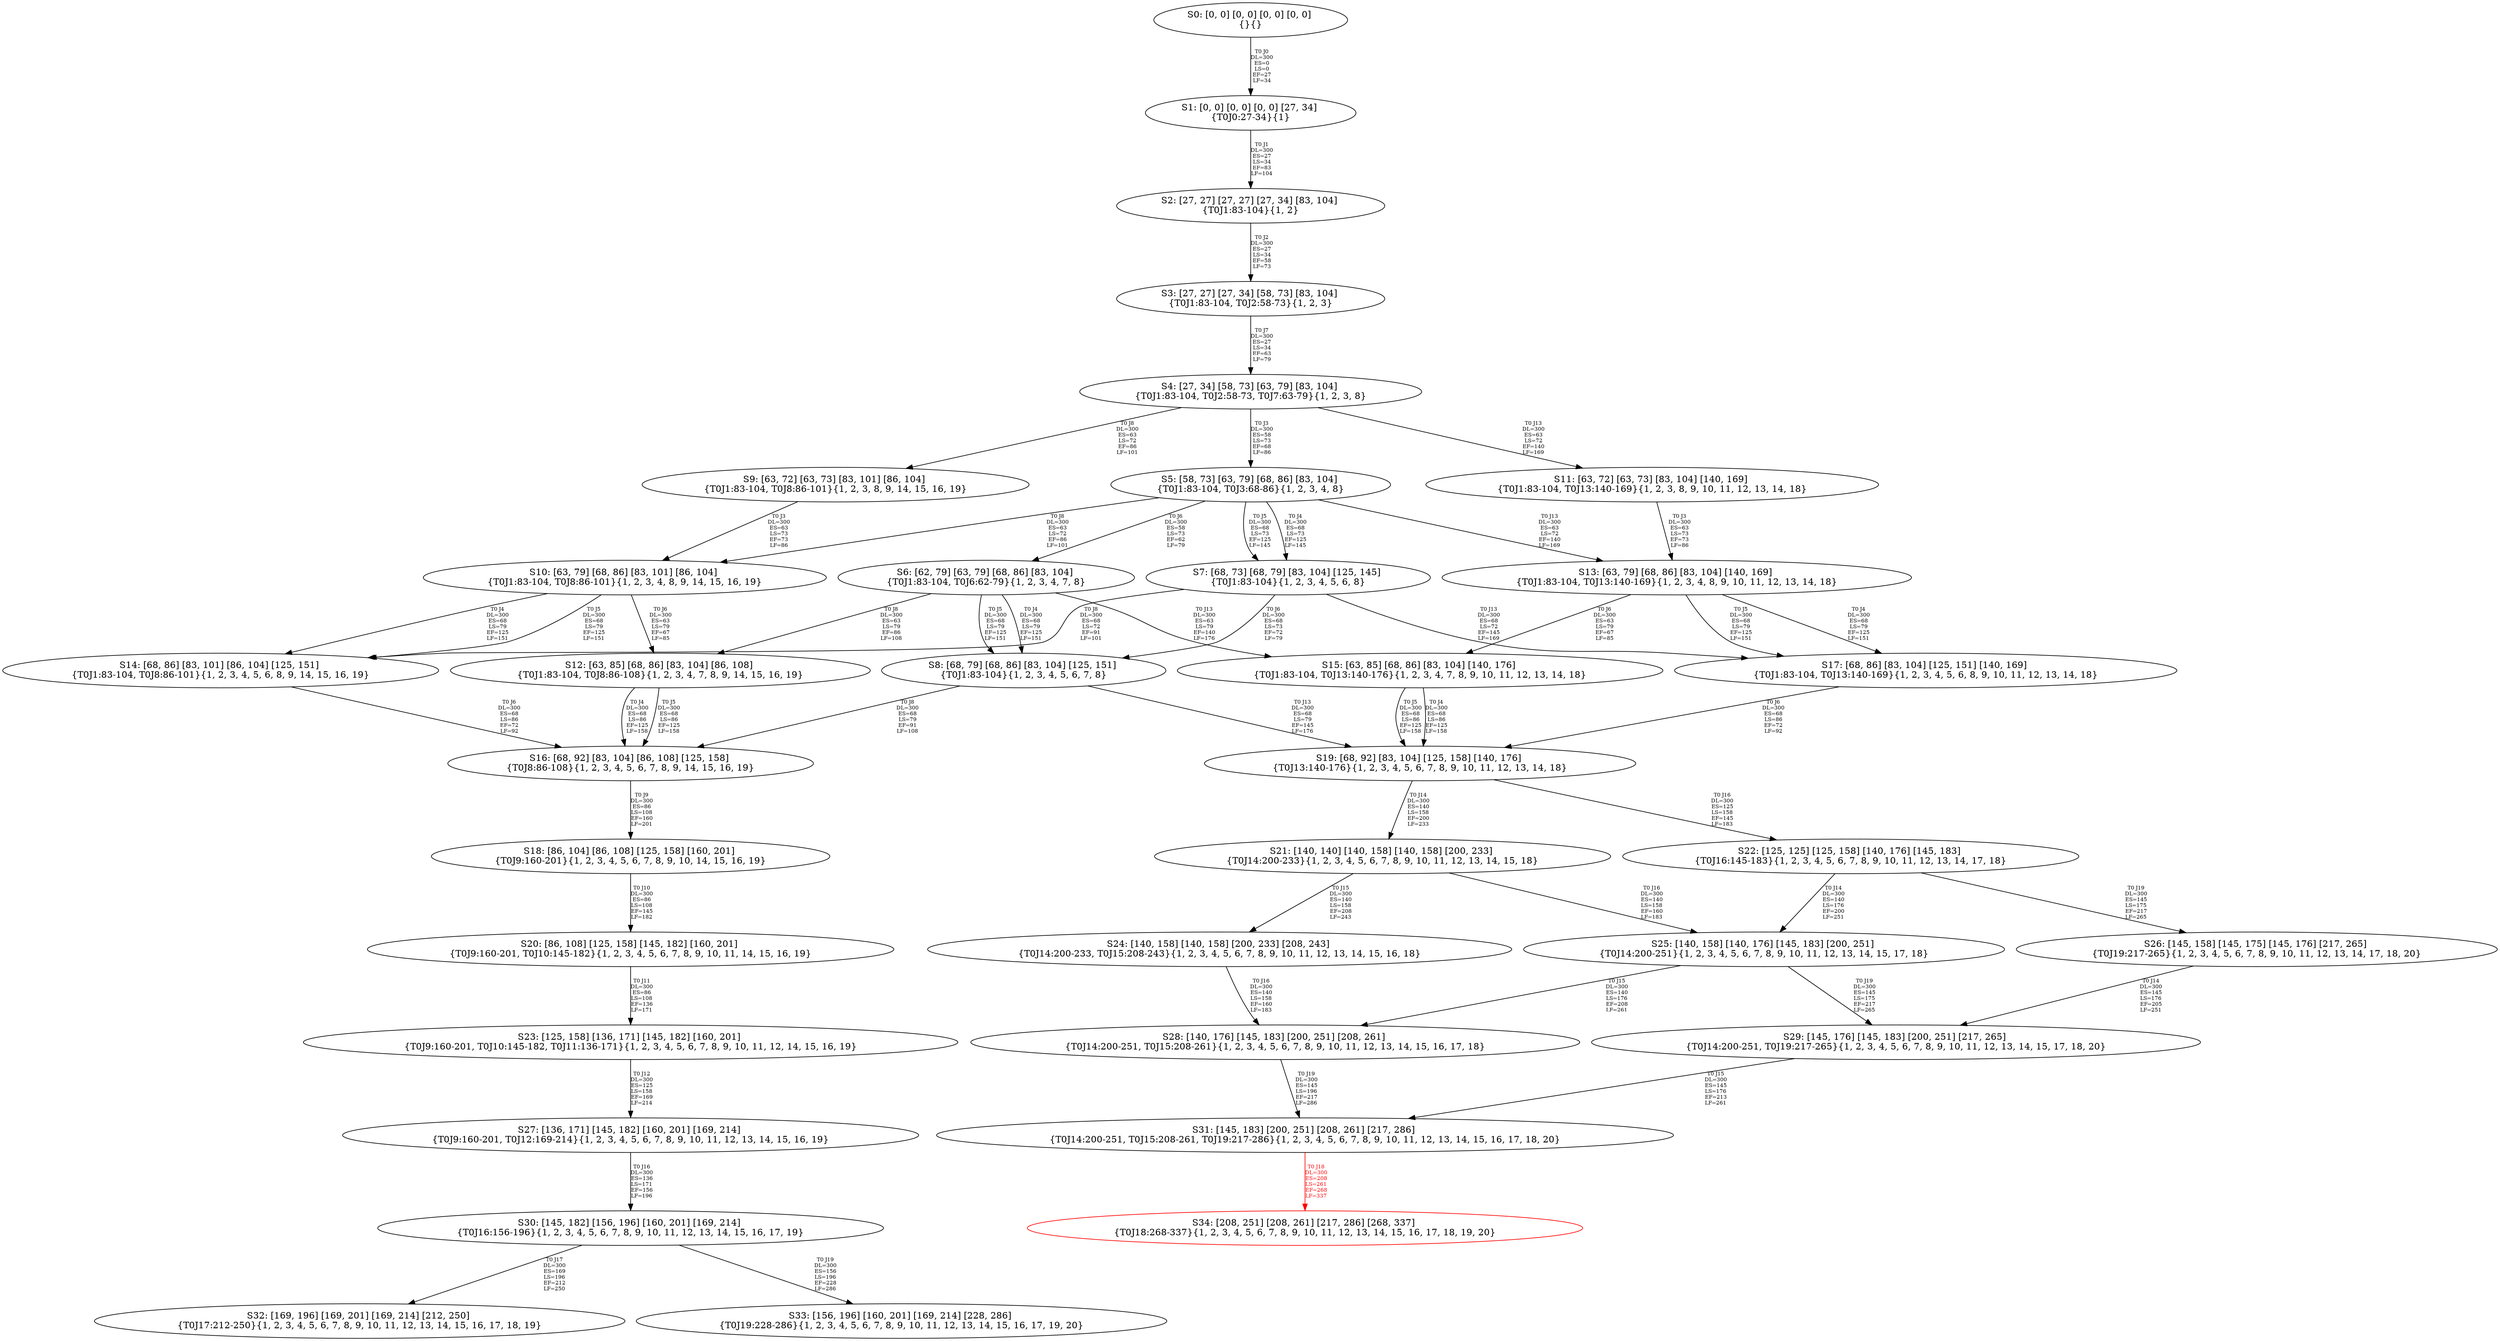 digraph {
	S0[label="S0: [0, 0] [0, 0] [0, 0] [0, 0] \n{}{}"];
	S1[label="S1: [0, 0] [0, 0] [0, 0] [27, 34] \n{T0J0:27-34}{1}"];
	S2[label="S2: [27, 27] [27, 27] [27, 34] [83, 104] \n{T0J1:83-104}{1, 2}"];
	S3[label="S3: [27, 27] [27, 34] [58, 73] [83, 104] \n{T0J1:83-104, T0J2:58-73}{1, 2, 3}"];
	S4[label="S4: [27, 34] [58, 73] [63, 79] [83, 104] \n{T0J1:83-104, T0J2:58-73, T0J7:63-79}{1, 2, 3, 8}"];
	S5[label="S5: [58, 73] [63, 79] [68, 86] [83, 104] \n{T0J1:83-104, T0J3:68-86}{1, 2, 3, 4, 8}"];
	S6[label="S6: [62, 79] [63, 79] [68, 86] [83, 104] \n{T0J1:83-104, T0J6:62-79}{1, 2, 3, 4, 7, 8}"];
	S7[label="S7: [68, 73] [68, 79] [83, 104] [125, 145] \n{T0J1:83-104}{1, 2, 3, 4, 5, 6, 8}"];
	S8[label="S8: [68, 79] [68, 86] [83, 104] [125, 151] \n{T0J1:83-104}{1, 2, 3, 4, 5, 6, 7, 8}"];
	S9[label="S9: [63, 72] [63, 73] [83, 101] [86, 104] \n{T0J1:83-104, T0J8:86-101}{1, 2, 3, 8, 9, 14, 15, 16, 19}"];
	S10[label="S10: [63, 79] [68, 86] [83, 101] [86, 104] \n{T0J1:83-104, T0J8:86-101}{1, 2, 3, 4, 8, 9, 14, 15, 16, 19}"];
	S11[label="S11: [63, 72] [63, 73] [83, 104] [140, 169] \n{T0J1:83-104, T0J13:140-169}{1, 2, 3, 8, 9, 10, 11, 12, 13, 14, 18}"];
	S12[label="S12: [63, 85] [68, 86] [83, 104] [86, 108] \n{T0J1:83-104, T0J8:86-108}{1, 2, 3, 4, 7, 8, 9, 14, 15, 16, 19}"];
	S13[label="S13: [63, 79] [68, 86] [83, 104] [140, 169] \n{T0J1:83-104, T0J13:140-169}{1, 2, 3, 4, 8, 9, 10, 11, 12, 13, 14, 18}"];
	S14[label="S14: [68, 86] [83, 101] [86, 104] [125, 151] \n{T0J1:83-104, T0J8:86-101}{1, 2, 3, 4, 5, 6, 8, 9, 14, 15, 16, 19}"];
	S15[label="S15: [63, 85] [68, 86] [83, 104] [140, 176] \n{T0J1:83-104, T0J13:140-176}{1, 2, 3, 4, 7, 8, 9, 10, 11, 12, 13, 14, 18}"];
	S16[label="S16: [68, 92] [83, 104] [86, 108] [125, 158] \n{T0J8:86-108}{1, 2, 3, 4, 5, 6, 7, 8, 9, 14, 15, 16, 19}"];
	S17[label="S17: [68, 86] [83, 104] [125, 151] [140, 169] \n{T0J1:83-104, T0J13:140-169}{1, 2, 3, 4, 5, 6, 8, 9, 10, 11, 12, 13, 14, 18}"];
	S18[label="S18: [86, 104] [86, 108] [125, 158] [160, 201] \n{T0J9:160-201}{1, 2, 3, 4, 5, 6, 7, 8, 9, 10, 14, 15, 16, 19}"];
	S19[label="S19: [68, 92] [83, 104] [125, 158] [140, 176] \n{T0J13:140-176}{1, 2, 3, 4, 5, 6, 7, 8, 9, 10, 11, 12, 13, 14, 18}"];
	S20[label="S20: [86, 108] [125, 158] [145, 182] [160, 201] \n{T0J9:160-201, T0J10:145-182}{1, 2, 3, 4, 5, 6, 7, 8, 9, 10, 11, 14, 15, 16, 19}"];
	S21[label="S21: [140, 140] [140, 158] [140, 158] [200, 233] \n{T0J14:200-233}{1, 2, 3, 4, 5, 6, 7, 8, 9, 10, 11, 12, 13, 14, 15, 18}"];
	S22[label="S22: [125, 125] [125, 158] [140, 176] [145, 183] \n{T0J16:145-183}{1, 2, 3, 4, 5, 6, 7, 8, 9, 10, 11, 12, 13, 14, 17, 18}"];
	S23[label="S23: [125, 158] [136, 171] [145, 182] [160, 201] \n{T0J9:160-201, T0J10:145-182, T0J11:136-171}{1, 2, 3, 4, 5, 6, 7, 8, 9, 10, 11, 12, 14, 15, 16, 19}"];
	S24[label="S24: [140, 158] [140, 158] [200, 233] [208, 243] \n{T0J14:200-233, T0J15:208-243}{1, 2, 3, 4, 5, 6, 7, 8, 9, 10, 11, 12, 13, 14, 15, 16, 18}"];
	S25[label="S25: [140, 158] [140, 176] [145, 183] [200, 251] \n{T0J14:200-251}{1, 2, 3, 4, 5, 6, 7, 8, 9, 10, 11, 12, 13, 14, 15, 17, 18}"];
	S26[label="S26: [145, 158] [145, 175] [145, 176] [217, 265] \n{T0J19:217-265}{1, 2, 3, 4, 5, 6, 7, 8, 9, 10, 11, 12, 13, 14, 17, 18, 20}"];
	S27[label="S27: [136, 171] [145, 182] [160, 201] [169, 214] \n{T0J9:160-201, T0J12:169-214}{1, 2, 3, 4, 5, 6, 7, 8, 9, 10, 11, 12, 13, 14, 15, 16, 19}"];
	S28[label="S28: [140, 176] [145, 183] [200, 251] [208, 261] \n{T0J14:200-251, T0J15:208-261}{1, 2, 3, 4, 5, 6, 7, 8, 9, 10, 11, 12, 13, 14, 15, 16, 17, 18}"];
	S29[label="S29: [145, 176] [145, 183] [200, 251] [217, 265] \n{T0J14:200-251, T0J19:217-265}{1, 2, 3, 4, 5, 6, 7, 8, 9, 10, 11, 12, 13, 14, 15, 17, 18, 20}"];
	S30[label="S30: [145, 182] [156, 196] [160, 201] [169, 214] \n{T0J16:156-196}{1, 2, 3, 4, 5, 6, 7, 8, 9, 10, 11, 12, 13, 14, 15, 16, 17, 19}"];
	S31[label="S31: [145, 183] [200, 251] [208, 261] [217, 286] \n{T0J14:200-251, T0J15:208-261, T0J19:217-286}{1, 2, 3, 4, 5, 6, 7, 8, 9, 10, 11, 12, 13, 14, 15, 16, 17, 18, 20}"];
	S32[label="S32: [169, 196] [169, 201] [169, 214] [212, 250] \n{T0J17:212-250}{1, 2, 3, 4, 5, 6, 7, 8, 9, 10, 11, 12, 13, 14, 15, 16, 17, 18, 19}"];
	S33[label="S33: [156, 196] [160, 201] [169, 214] [228, 286] \n{T0J19:228-286}{1, 2, 3, 4, 5, 6, 7, 8, 9, 10, 11, 12, 13, 14, 15, 16, 17, 19, 20}"];
	S34[label="S34: [208, 251] [208, 261] [217, 286] [268, 337] \n{T0J18:268-337}{1, 2, 3, 4, 5, 6, 7, 8, 9, 10, 11, 12, 13, 14, 15, 16, 17, 18, 19, 20}"];
	S0 -> S1[label="T0 J0\nDL=300\nES=0\nLS=0\nEF=27\nLF=34",fontsize=8];
	S1 -> S2[label="T0 J1\nDL=300\nES=27\nLS=34\nEF=83\nLF=104",fontsize=8];
	S2 -> S3[label="T0 J2\nDL=300\nES=27\nLS=34\nEF=58\nLF=73",fontsize=8];
	S3 -> S4[label="T0 J7\nDL=300\nES=27\nLS=34\nEF=63\nLF=79",fontsize=8];
	S4 -> S5[label="T0 J3\nDL=300\nES=58\nLS=73\nEF=68\nLF=86",fontsize=8];
	S4 -> S9[label="T0 J8\nDL=300\nES=63\nLS=72\nEF=86\nLF=101",fontsize=8];
	S4 -> S11[label="T0 J13\nDL=300\nES=63\nLS=72\nEF=140\nLF=169",fontsize=8];
	S5 -> S7[label="T0 J4\nDL=300\nES=68\nLS=73\nEF=125\nLF=145",fontsize=8];
	S5 -> S7[label="T0 J5\nDL=300\nES=68\nLS=73\nEF=125\nLF=145",fontsize=8];
	S5 -> S6[label="T0 J6\nDL=300\nES=58\nLS=73\nEF=62\nLF=79",fontsize=8];
	S5 -> S10[label="T0 J8\nDL=300\nES=63\nLS=72\nEF=86\nLF=101",fontsize=8];
	S5 -> S13[label="T0 J13\nDL=300\nES=63\nLS=72\nEF=140\nLF=169",fontsize=8];
	S6 -> S8[label="T0 J4\nDL=300\nES=68\nLS=79\nEF=125\nLF=151",fontsize=8];
	S6 -> S8[label="T0 J5\nDL=300\nES=68\nLS=79\nEF=125\nLF=151",fontsize=8];
	S6 -> S12[label="T0 J8\nDL=300\nES=63\nLS=79\nEF=86\nLF=108",fontsize=8];
	S6 -> S15[label="T0 J13\nDL=300\nES=63\nLS=79\nEF=140\nLF=176",fontsize=8];
	S7 -> S8[label="T0 J6\nDL=300\nES=68\nLS=73\nEF=72\nLF=79",fontsize=8];
	S7 -> S14[label="T0 J8\nDL=300\nES=68\nLS=72\nEF=91\nLF=101",fontsize=8];
	S7 -> S17[label="T0 J13\nDL=300\nES=68\nLS=72\nEF=145\nLF=169",fontsize=8];
	S8 -> S16[label="T0 J8\nDL=300\nES=68\nLS=79\nEF=91\nLF=108",fontsize=8];
	S8 -> S19[label="T0 J13\nDL=300\nES=68\nLS=79\nEF=145\nLF=176",fontsize=8];
	S9 -> S10[label="T0 J3\nDL=300\nES=63\nLS=73\nEF=73\nLF=86",fontsize=8];
	S10 -> S14[label="T0 J4\nDL=300\nES=68\nLS=79\nEF=125\nLF=151",fontsize=8];
	S10 -> S14[label="T0 J5\nDL=300\nES=68\nLS=79\nEF=125\nLF=151",fontsize=8];
	S10 -> S12[label="T0 J6\nDL=300\nES=63\nLS=79\nEF=67\nLF=85",fontsize=8];
	S11 -> S13[label="T0 J3\nDL=300\nES=63\nLS=73\nEF=73\nLF=86",fontsize=8];
	S12 -> S16[label="T0 J4\nDL=300\nES=68\nLS=86\nEF=125\nLF=158",fontsize=8];
	S12 -> S16[label="T0 J5\nDL=300\nES=68\nLS=86\nEF=125\nLF=158",fontsize=8];
	S13 -> S17[label="T0 J4\nDL=300\nES=68\nLS=79\nEF=125\nLF=151",fontsize=8];
	S13 -> S17[label="T0 J5\nDL=300\nES=68\nLS=79\nEF=125\nLF=151",fontsize=8];
	S13 -> S15[label="T0 J6\nDL=300\nES=63\nLS=79\nEF=67\nLF=85",fontsize=8];
	S14 -> S16[label="T0 J6\nDL=300\nES=68\nLS=86\nEF=72\nLF=92",fontsize=8];
	S15 -> S19[label="T0 J4\nDL=300\nES=68\nLS=86\nEF=125\nLF=158",fontsize=8];
	S15 -> S19[label="T0 J5\nDL=300\nES=68\nLS=86\nEF=125\nLF=158",fontsize=8];
	S16 -> S18[label="T0 J9\nDL=300\nES=86\nLS=108\nEF=160\nLF=201",fontsize=8];
	S17 -> S19[label="T0 J6\nDL=300\nES=68\nLS=86\nEF=72\nLF=92",fontsize=8];
	S18 -> S20[label="T0 J10\nDL=300\nES=86\nLS=108\nEF=145\nLF=182",fontsize=8];
	S19 -> S21[label="T0 J14\nDL=300\nES=140\nLS=158\nEF=200\nLF=233",fontsize=8];
	S19 -> S22[label="T0 J16\nDL=300\nES=125\nLS=158\nEF=145\nLF=183",fontsize=8];
	S20 -> S23[label="T0 J11\nDL=300\nES=86\nLS=108\nEF=136\nLF=171",fontsize=8];
	S21 -> S24[label="T0 J15\nDL=300\nES=140\nLS=158\nEF=208\nLF=243",fontsize=8];
	S21 -> S25[label="T0 J16\nDL=300\nES=140\nLS=158\nEF=160\nLF=183",fontsize=8];
	S22 -> S25[label="T0 J14\nDL=300\nES=140\nLS=176\nEF=200\nLF=251",fontsize=8];
	S22 -> S26[label="T0 J19\nDL=300\nES=145\nLS=175\nEF=217\nLF=265",fontsize=8];
	S23 -> S27[label="T0 J12\nDL=300\nES=125\nLS=158\nEF=169\nLF=214",fontsize=8];
	S24 -> S28[label="T0 J16\nDL=300\nES=140\nLS=158\nEF=160\nLF=183",fontsize=8];
	S25 -> S28[label="T0 J15\nDL=300\nES=140\nLS=176\nEF=208\nLF=261",fontsize=8];
	S25 -> S29[label="T0 J19\nDL=300\nES=145\nLS=175\nEF=217\nLF=265",fontsize=8];
	S26 -> S29[label="T0 J14\nDL=300\nES=145\nLS=176\nEF=205\nLF=251",fontsize=8];
	S27 -> S30[label="T0 J16\nDL=300\nES=136\nLS=171\nEF=156\nLF=196",fontsize=8];
	S28 -> S31[label="T0 J19\nDL=300\nES=145\nLS=196\nEF=217\nLF=286",fontsize=8];
	S29 -> S31[label="T0 J15\nDL=300\nES=145\nLS=176\nEF=213\nLF=261",fontsize=8];
	S30 -> S32[label="T0 J17\nDL=300\nES=169\nLS=196\nEF=212\nLF=250",fontsize=8];
	S30 -> S33[label="T0 J19\nDL=300\nES=156\nLS=196\nEF=228\nLF=286",fontsize=8];
	S31 -> S34[label="T0 J18\nDL=300\nES=208\nLS=261\nEF=268\nLF=337",color=Red,fontcolor=Red,fontsize=8];
S34[color=Red];
}
